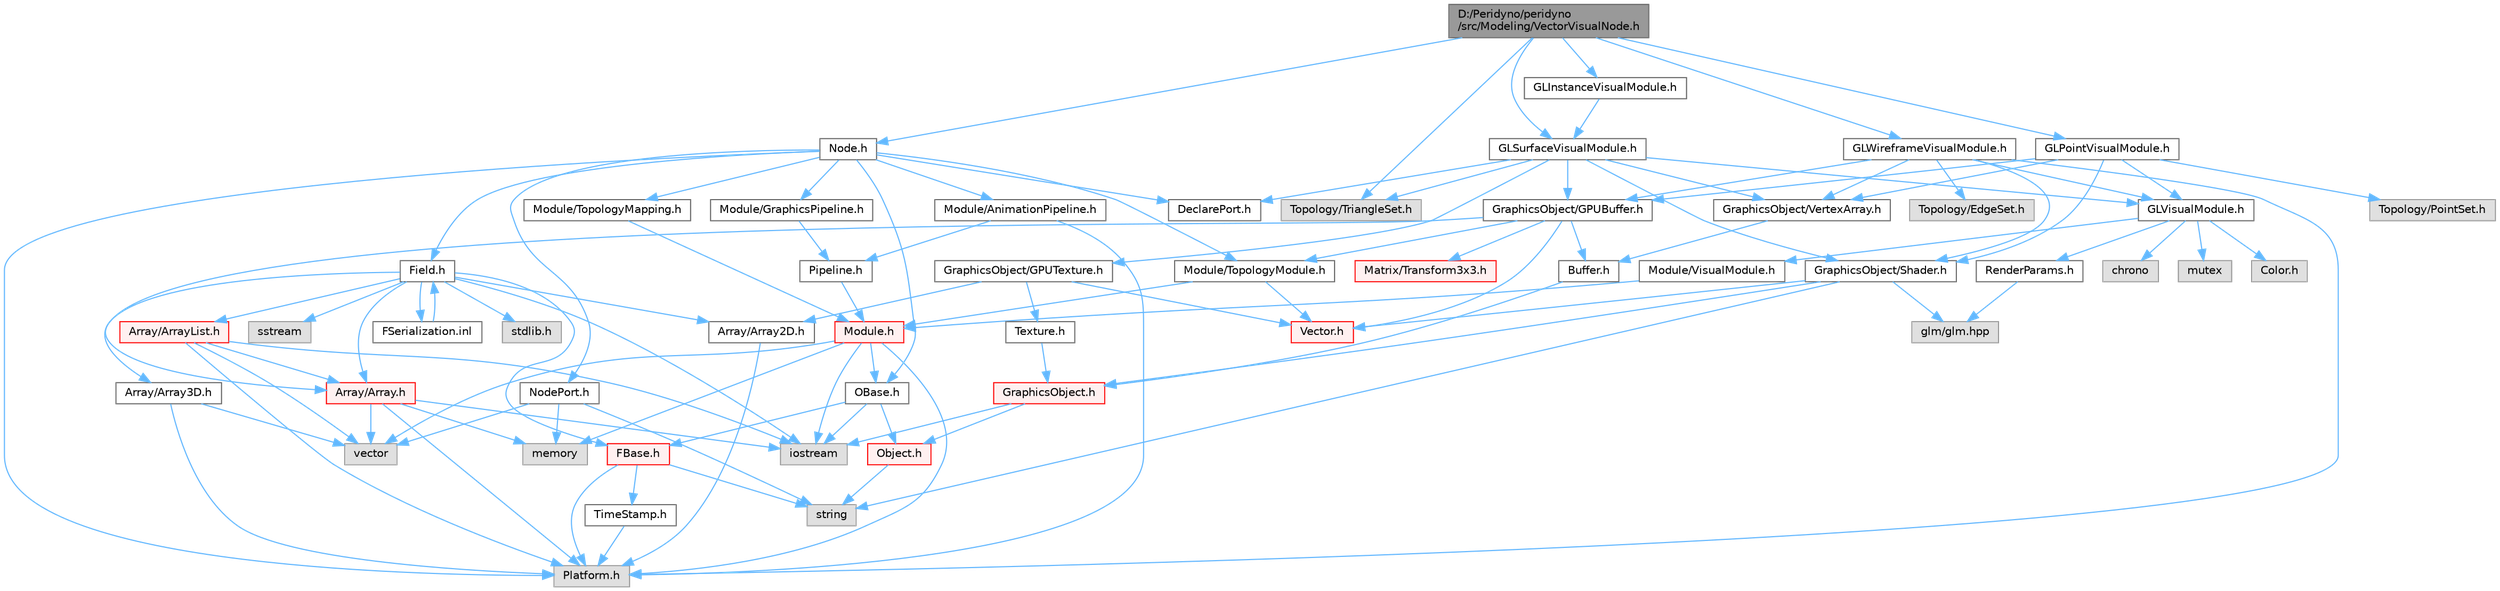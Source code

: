 digraph "D:/Peridyno/peridyno/src/Modeling/VectorVisualNode.h"
{
 // LATEX_PDF_SIZE
  bgcolor="transparent";
  edge [fontname=Helvetica,fontsize=10,labelfontname=Helvetica,labelfontsize=10];
  node [fontname=Helvetica,fontsize=10,shape=box,height=0.2,width=0.4];
  Node1 [id="Node000001",label="D:/Peridyno/peridyno\l/src/Modeling/VectorVisualNode.h",height=0.2,width=0.4,color="gray40", fillcolor="grey60", style="filled", fontcolor="black",tooltip=" "];
  Node1 -> Node2 [id="edge1_Node000001_Node000002",color="steelblue1",style="solid",tooltip=" "];
  Node2 [id="Node000002",label="Node.h",height=0.2,width=0.4,color="grey40", fillcolor="white", style="filled",URL="$_node_8h.html",tooltip=" "];
  Node2 -> Node3 [id="edge2_Node000002_Node000003",color="steelblue1",style="solid",tooltip=" "];
  Node3 [id="Node000003",label="OBase.h",height=0.2,width=0.4,color="grey40", fillcolor="white", style="filled",URL="$_o_base_8h.html",tooltip=" "];
  Node3 -> Node4 [id="edge3_Node000003_Node000004",color="steelblue1",style="solid",tooltip=" "];
  Node4 [id="Node000004",label="iostream",height=0.2,width=0.4,color="grey60", fillcolor="#E0E0E0", style="filled",tooltip=" "];
  Node3 -> Node5 [id="edge4_Node000003_Node000005",color="steelblue1",style="solid",tooltip=" "];
  Node5 [id="Node000005",label="FBase.h",height=0.2,width=0.4,color="red", fillcolor="#FFF0F0", style="filled",URL="$_f_base_8h.html",tooltip=" "];
  Node5 -> Node6 [id="edge5_Node000005_Node000006",color="steelblue1",style="solid",tooltip=" "];
  Node6 [id="Node000006",label="Platform.h",height=0.2,width=0.4,color="grey60", fillcolor="#E0E0E0", style="filled",tooltip=" "];
  Node5 -> Node7 [id="edge6_Node000005_Node000007",color="steelblue1",style="solid",tooltip=" "];
  Node7 [id="Node000007",label="TimeStamp.h",height=0.2,width=0.4,color="grey40", fillcolor="white", style="filled",URL="$_time_stamp_8h.html",tooltip=" "];
  Node7 -> Node6 [id="edge7_Node000007_Node000006",color="steelblue1",style="solid",tooltip=" "];
  Node5 -> Node9 [id="edge8_Node000005_Node000009",color="steelblue1",style="solid",tooltip=" "];
  Node9 [id="Node000009",label="string",height=0.2,width=0.4,color="grey60", fillcolor="#E0E0E0", style="filled",tooltip=" "];
  Node3 -> Node12 [id="edge9_Node000003_Node000012",color="steelblue1",style="solid",tooltip=" "];
  Node12 [id="Node000012",label="Object.h",height=0.2,width=0.4,color="red", fillcolor="#FFF0F0", style="filled",URL="$_object_8h.html",tooltip=" "];
  Node12 -> Node9 [id="edge10_Node000012_Node000009",color="steelblue1",style="solid",tooltip=" "];
  Node2 -> Node15 [id="edge11_Node000002_Node000015",color="steelblue1",style="solid",tooltip=" "];
  Node15 [id="Node000015",label="Field.h",height=0.2,width=0.4,color="grey40", fillcolor="white", style="filled",URL="$_field_8h.html",tooltip=" "];
  Node15 -> Node4 [id="edge12_Node000015_Node000004",color="steelblue1",style="solid",tooltip=" "];
  Node15 -> Node16 [id="edge13_Node000015_Node000016",color="steelblue1",style="solid",tooltip=" "];
  Node16 [id="Node000016",label="stdlib.h",height=0.2,width=0.4,color="grey60", fillcolor="#E0E0E0", style="filled",tooltip=" "];
  Node15 -> Node17 [id="edge14_Node000015_Node000017",color="steelblue1",style="solid",tooltip=" "];
  Node17 [id="Node000017",label="sstream",height=0.2,width=0.4,color="grey60", fillcolor="#E0E0E0", style="filled",tooltip=" "];
  Node15 -> Node5 [id="edge15_Node000015_Node000005",color="steelblue1",style="solid",tooltip=" "];
  Node15 -> Node18 [id="edge16_Node000015_Node000018",color="steelblue1",style="solid",tooltip=" "];
  Node18 [id="Node000018",label="Array/Array.h",height=0.2,width=0.4,color="red", fillcolor="#FFF0F0", style="filled",URL="$_array_8h.html",tooltip=" "];
  Node18 -> Node6 [id="edge17_Node000018_Node000006",color="steelblue1",style="solid",tooltip=" "];
  Node18 -> Node20 [id="edge18_Node000018_Node000020",color="steelblue1",style="solid",tooltip=" "];
  Node20 [id="Node000020",label="vector",height=0.2,width=0.4,color="grey60", fillcolor="#E0E0E0", style="filled",tooltip=" "];
  Node18 -> Node4 [id="edge19_Node000018_Node000004",color="steelblue1",style="solid",tooltip=" "];
  Node18 -> Node22 [id="edge20_Node000018_Node000022",color="steelblue1",style="solid",tooltip=" "];
  Node22 [id="Node000022",label="memory",height=0.2,width=0.4,color="grey60", fillcolor="#E0E0E0", style="filled",tooltip=" "];
  Node15 -> Node24 [id="edge21_Node000015_Node000024",color="steelblue1",style="solid",tooltip=" "];
  Node24 [id="Node000024",label="Array/Array2D.h",height=0.2,width=0.4,color="grey40", fillcolor="white", style="filled",URL="$_array2_d_8h.html",tooltip=" "];
  Node24 -> Node6 [id="edge22_Node000024_Node000006",color="steelblue1",style="solid",tooltip=" "];
  Node15 -> Node25 [id="edge23_Node000015_Node000025",color="steelblue1",style="solid",tooltip=" "];
  Node25 [id="Node000025",label="Array/Array3D.h",height=0.2,width=0.4,color="grey40", fillcolor="white", style="filled",URL="$_array3_d_8h.html",tooltip=" "];
  Node25 -> Node6 [id="edge24_Node000025_Node000006",color="steelblue1",style="solid",tooltip=" "];
  Node25 -> Node20 [id="edge25_Node000025_Node000020",color="steelblue1",style="solid",tooltip=" "];
  Node15 -> Node26 [id="edge26_Node000015_Node000026",color="steelblue1",style="solid",tooltip=" "];
  Node26 [id="Node000026",label="Array/ArrayList.h",height=0.2,width=0.4,color="red", fillcolor="#FFF0F0", style="filled",URL="$_array_list_8h.html",tooltip=" "];
  Node26 -> Node20 [id="edge27_Node000026_Node000020",color="steelblue1",style="solid",tooltip=" "];
  Node26 -> Node4 [id="edge28_Node000026_Node000004",color="steelblue1",style="solid",tooltip=" "];
  Node26 -> Node6 [id="edge29_Node000026_Node000006",color="steelblue1",style="solid",tooltip=" "];
  Node26 -> Node18 [id="edge30_Node000026_Node000018",color="steelblue1",style="solid",tooltip=" "];
  Node15 -> Node67 [id="edge31_Node000015_Node000067",color="steelblue1",style="solid",tooltip=" "];
  Node67 [id="Node000067",label="FSerialization.inl",height=0.2,width=0.4,color="grey40", fillcolor="white", style="filled",URL="$_f_serialization_8inl.html",tooltip=" "];
  Node67 -> Node15 [id="edge32_Node000067_Node000015",color="steelblue1",style="solid",tooltip=" "];
  Node2 -> Node6 [id="edge33_Node000002_Node000006",color="steelblue1",style="solid",tooltip=" "];
  Node2 -> Node68 [id="edge34_Node000002_Node000068",color="steelblue1",style="solid",tooltip=" "];
  Node68 [id="Node000068",label="DeclarePort.h",height=0.2,width=0.4,color="grey40", fillcolor="white", style="filled",URL="$_declare_port_8h.html",tooltip=" "];
  Node2 -> Node69 [id="edge35_Node000002_Node000069",color="steelblue1",style="solid",tooltip=" "];
  Node69 [id="Node000069",label="NodePort.h",height=0.2,width=0.4,color="grey40", fillcolor="white", style="filled",URL="$_node_port_8h.html",tooltip=" "];
  Node69 -> Node9 [id="edge36_Node000069_Node000009",color="steelblue1",style="solid",tooltip=" "];
  Node69 -> Node20 [id="edge37_Node000069_Node000020",color="steelblue1",style="solid",tooltip=" "];
  Node69 -> Node22 [id="edge38_Node000069_Node000022",color="steelblue1",style="solid",tooltip=" "];
  Node2 -> Node70 [id="edge39_Node000002_Node000070",color="steelblue1",style="solid",tooltip=" "];
  Node70 [id="Node000070",label="Module/TopologyModule.h",height=0.2,width=0.4,color="grey40", fillcolor="white", style="filled",URL="$_topology_module_8h.html",tooltip=" "];
  Node70 -> Node31 [id="edge40_Node000070_Node000031",color="steelblue1",style="solid",tooltip=" "];
  Node31 [id="Node000031",label="Vector.h",height=0.2,width=0.4,color="red", fillcolor="#FFF0F0", style="filled",URL="$_vector_8h.html",tooltip=" "];
  Node70 -> Node71 [id="edge41_Node000070_Node000071",color="steelblue1",style="solid",tooltip=" "];
  Node71 [id="Node000071",label="Module.h",height=0.2,width=0.4,color="red", fillcolor="#FFF0F0", style="filled",URL="$_module_8h.html",tooltip=" "];
  Node71 -> Node6 [id="edge42_Node000071_Node000006",color="steelblue1",style="solid",tooltip=" "];
  Node71 -> Node22 [id="edge43_Node000071_Node000022",color="steelblue1",style="solid",tooltip=" "];
  Node71 -> Node20 [id="edge44_Node000071_Node000020",color="steelblue1",style="solid",tooltip=" "];
  Node71 -> Node4 [id="edge45_Node000071_Node000004",color="steelblue1",style="solid",tooltip=" "];
  Node71 -> Node3 [id="edge46_Node000071_Node000003",color="steelblue1",style="solid",tooltip=" "];
  Node2 -> Node91 [id="edge47_Node000002_Node000091",color="steelblue1",style="solid",tooltip=" "];
  Node91 [id="Node000091",label="Module/TopologyMapping.h",height=0.2,width=0.4,color="grey40", fillcolor="white", style="filled",URL="$_topology_mapping_8h.html",tooltip=" "];
  Node91 -> Node71 [id="edge48_Node000091_Node000071",color="steelblue1",style="solid",tooltip=" "];
  Node2 -> Node92 [id="edge49_Node000002_Node000092",color="steelblue1",style="solid",tooltip=" "];
  Node92 [id="Node000092",label="Module/AnimationPipeline.h",height=0.2,width=0.4,color="grey40", fillcolor="white", style="filled",URL="$_animation_pipeline_8h.html",tooltip=" "];
  Node92 -> Node93 [id="edge50_Node000092_Node000093",color="steelblue1",style="solid",tooltip=" "];
  Node93 [id="Node000093",label="Pipeline.h",height=0.2,width=0.4,color="grey40", fillcolor="white", style="filled",URL="$_pipeline_8h.html",tooltip=" "];
  Node93 -> Node71 [id="edge51_Node000093_Node000071",color="steelblue1",style="solid",tooltip=" "];
  Node92 -> Node6 [id="edge52_Node000092_Node000006",color="steelblue1",style="solid",tooltip=" "];
  Node2 -> Node94 [id="edge53_Node000002_Node000094",color="steelblue1",style="solid",tooltip=" "];
  Node94 [id="Node000094",label="Module/GraphicsPipeline.h",height=0.2,width=0.4,color="grey40", fillcolor="white", style="filled",URL="$_graphics_pipeline_8h.html",tooltip=" "];
  Node94 -> Node93 [id="edge54_Node000094_Node000093",color="steelblue1",style="solid",tooltip=" "];
  Node1 -> Node95 [id="edge55_Node000001_Node000095",color="steelblue1",style="solid",tooltip=" "];
  Node95 [id="Node000095",label="Topology/TriangleSet.h",height=0.2,width=0.4,color="grey60", fillcolor="#E0E0E0", style="filled",tooltip=" "];
  Node1 -> Node96 [id="edge56_Node000001_Node000096",color="steelblue1",style="solid",tooltip=" "];
  Node96 [id="Node000096",label="GLWireframeVisualModule.h",height=0.2,width=0.4,color="grey40", fillcolor="white", style="filled",URL="$_g_l_wireframe_visual_module_8h.html",tooltip=" "];
  Node96 -> Node6 [id="edge57_Node000096_Node000006",color="steelblue1",style="solid",tooltip=" "];
  Node96 -> Node97 [id="edge58_Node000096_Node000097",color="steelblue1",style="solid",tooltip=" "];
  Node97 [id="Node000097",label="Topology/EdgeSet.h",height=0.2,width=0.4,color="grey60", fillcolor="#E0E0E0", style="filled",tooltip=" "];
  Node96 -> Node98 [id="edge59_Node000096_Node000098",color="steelblue1",style="solid",tooltip=" "];
  Node98 [id="Node000098",label="GLVisualModule.h",height=0.2,width=0.4,color="grey40", fillcolor="white", style="filled",URL="$_g_l_visual_module_8h.html",tooltip=" "];
  Node98 -> Node99 [id="edge60_Node000098_Node000099",color="steelblue1",style="solid",tooltip=" "];
  Node99 [id="Node000099",label="chrono",height=0.2,width=0.4,color="grey60", fillcolor="#E0E0E0", style="filled",tooltip=" "];
  Node98 -> Node73 [id="edge61_Node000098_Node000073",color="steelblue1",style="solid",tooltip=" "];
  Node73 [id="Node000073",label="mutex",height=0.2,width=0.4,color="grey60", fillcolor="#E0E0E0", style="filled",tooltip=" "];
  Node98 -> Node100 [id="edge62_Node000098_Node000100",color="steelblue1",style="solid",tooltip=" "];
  Node100 [id="Node000100",label="Module/VisualModule.h",height=0.2,width=0.4,color="grey40", fillcolor="white", style="filled",URL="$_visual_module_8h.html",tooltip=" "];
  Node100 -> Node71 [id="edge63_Node000100_Node000071",color="steelblue1",style="solid",tooltip=" "];
  Node98 -> Node101 [id="edge64_Node000098_Node000101",color="steelblue1",style="solid",tooltip=" "];
  Node101 [id="Node000101",label="Color.h",height=0.2,width=0.4,color="grey60", fillcolor="#E0E0E0", style="filled",tooltip=" "];
  Node98 -> Node102 [id="edge65_Node000098_Node000102",color="steelblue1",style="solid",tooltip=" "];
  Node102 [id="Node000102",label="RenderParams.h",height=0.2,width=0.4,color="grey40", fillcolor="white", style="filled",URL="$_render_params_8h.html",tooltip=" "];
  Node102 -> Node66 [id="edge66_Node000102_Node000066",color="steelblue1",style="solid",tooltip=" "];
  Node66 [id="Node000066",label="glm/glm.hpp",height=0.2,width=0.4,color="grey60", fillcolor="#E0E0E0", style="filled",tooltip=" "];
  Node96 -> Node103 [id="edge67_Node000096_Node000103",color="steelblue1",style="solid",tooltip=" "];
  Node103 [id="Node000103",label="GraphicsObject/GPUBuffer.h",height=0.2,width=0.4,color="grey40", fillcolor="white", style="filled",URL="$_g_p_u_buffer_8h.html",tooltip=" "];
  Node103 -> Node104 [id="edge68_Node000103_Node000104",color="steelblue1",style="solid",tooltip=" "];
  Node104 [id="Node000104",label="Buffer.h",height=0.2,width=0.4,color="grey40", fillcolor="white", style="filled",URL="$_buffer_8h.html",tooltip=" "];
  Node104 -> Node105 [id="edge69_Node000104_Node000105",color="steelblue1",style="solid",tooltip=" "];
  Node105 [id="Node000105",label="GraphicsObject.h",height=0.2,width=0.4,color="red", fillcolor="#FFF0F0", style="filled",URL="$_graphics_object_8h.html",tooltip=" "];
  Node105 -> Node4 [id="edge70_Node000105_Node000004",color="steelblue1",style="solid",tooltip=" "];
  Node105 -> Node12 [id="edge71_Node000105_Node000012",color="steelblue1",style="solid",tooltip=" "];
  Node103 -> Node18 [id="edge72_Node000103_Node000018",color="steelblue1",style="solid",tooltip=" "];
  Node103 -> Node31 [id="edge73_Node000103_Node000031",color="steelblue1",style="solid",tooltip=" "];
  Node103 -> Node61 [id="edge74_Node000103_Node000061",color="steelblue1",style="solid",tooltip=" "];
  Node61 [id="Node000061",label="Matrix/Transform3x3.h",height=0.2,width=0.4,color="red", fillcolor="#FFF0F0", style="filled",URL="$_transform3x3_8h.html",tooltip=" "];
  Node103 -> Node70 [id="edge75_Node000103_Node000070",color="steelblue1",style="solid",tooltip=" "];
  Node96 -> Node106 [id="edge76_Node000096_Node000106",color="steelblue1",style="solid",tooltip=" "];
  Node106 [id="Node000106",label="GraphicsObject/VertexArray.h",height=0.2,width=0.4,color="grey40", fillcolor="white", style="filled",URL="$_vertex_array_8h.html",tooltip=" "];
  Node106 -> Node104 [id="edge77_Node000106_Node000104",color="steelblue1",style="solid",tooltip=" "];
  Node96 -> Node107 [id="edge78_Node000096_Node000107",color="steelblue1",style="solid",tooltip=" "];
  Node107 [id="Node000107",label="GraphicsObject/Shader.h",height=0.2,width=0.4,color="grey40", fillcolor="white", style="filled",URL="$_shader_8h.html",tooltip=" "];
  Node107 -> Node105 [id="edge79_Node000107_Node000105",color="steelblue1",style="solid",tooltip=" "];
  Node107 -> Node9 [id="edge80_Node000107_Node000009",color="steelblue1",style="solid",tooltip=" "];
  Node107 -> Node31 [id="edge81_Node000107_Node000031",color="steelblue1",style="solid",tooltip=" "];
  Node107 -> Node66 [id="edge82_Node000107_Node000066",color="steelblue1",style="solid",tooltip=" "];
  Node1 -> Node108 [id="edge83_Node000001_Node000108",color="steelblue1",style="solid",tooltip=" "];
  Node108 [id="Node000108",label="GLPointVisualModule.h",height=0.2,width=0.4,color="grey40", fillcolor="white", style="filled",URL="$_g_l_point_visual_module_8h.html",tooltip=" "];
  Node108 -> Node109 [id="edge84_Node000108_Node000109",color="steelblue1",style="solid",tooltip=" "];
  Node109 [id="Node000109",label="Topology/PointSet.h",height=0.2,width=0.4,color="grey60", fillcolor="#E0E0E0", style="filled",tooltip=" "];
  Node108 -> Node98 [id="edge85_Node000108_Node000098",color="steelblue1",style="solid",tooltip=" "];
  Node108 -> Node103 [id="edge86_Node000108_Node000103",color="steelblue1",style="solid",tooltip=" "];
  Node108 -> Node106 [id="edge87_Node000108_Node000106",color="steelblue1",style="solid",tooltip=" "];
  Node108 -> Node107 [id="edge88_Node000108_Node000107",color="steelblue1",style="solid",tooltip=" "];
  Node1 -> Node110 [id="edge89_Node000001_Node000110",color="steelblue1",style="solid",tooltip=" "];
  Node110 [id="Node000110",label="GLSurfaceVisualModule.h",height=0.2,width=0.4,color="grey40", fillcolor="white", style="filled",URL="$_g_l_surface_visual_module_8h.html",tooltip=" "];
  Node110 -> Node68 [id="edge90_Node000110_Node000068",color="steelblue1",style="solid",tooltip=" "];
  Node110 -> Node95 [id="edge91_Node000110_Node000095",color="steelblue1",style="solid",tooltip=" "];
  Node110 -> Node98 [id="edge92_Node000110_Node000098",color="steelblue1",style="solid",tooltip=" "];
  Node110 -> Node103 [id="edge93_Node000110_Node000103",color="steelblue1",style="solid",tooltip=" "];
  Node110 -> Node111 [id="edge94_Node000110_Node000111",color="steelblue1",style="solid",tooltip=" "];
  Node111 [id="Node000111",label="GraphicsObject/GPUTexture.h",height=0.2,width=0.4,color="grey40", fillcolor="white", style="filled",URL="$_g_p_u_texture_8h.html",tooltip=" "];
  Node111 -> Node112 [id="edge95_Node000111_Node000112",color="steelblue1",style="solid",tooltip=" "];
  Node112 [id="Node000112",label="Texture.h",height=0.2,width=0.4,color="grey40", fillcolor="white", style="filled",URL="$_texture_8h.html",tooltip=" "];
  Node112 -> Node105 [id="edge96_Node000112_Node000105",color="steelblue1",style="solid",tooltip=" "];
  Node111 -> Node31 [id="edge97_Node000111_Node000031",color="steelblue1",style="solid",tooltip=" "];
  Node111 -> Node24 [id="edge98_Node000111_Node000024",color="steelblue1",style="solid",tooltip=" "];
  Node110 -> Node106 [id="edge99_Node000110_Node000106",color="steelblue1",style="solid",tooltip=" "];
  Node110 -> Node107 [id="edge100_Node000110_Node000107",color="steelblue1",style="solid",tooltip=" "];
  Node1 -> Node113 [id="edge101_Node000001_Node000113",color="steelblue1",style="solid",tooltip=" "];
  Node113 [id="Node000113",label="GLInstanceVisualModule.h",height=0.2,width=0.4,color="grey40", fillcolor="white", style="filled",URL="$_g_l_instance_visual_module_8h.html",tooltip=" "];
  Node113 -> Node110 [id="edge102_Node000113_Node000110",color="steelblue1",style="solid",tooltip=" "];
}
